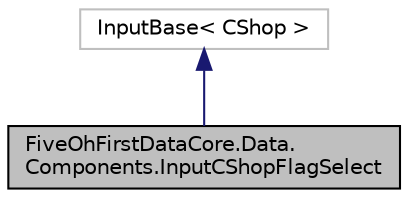 digraph "FiveOhFirstDataCore.Data.Components.InputCShopFlagSelect"
{
 // LATEX_PDF_SIZE
  edge [fontname="Helvetica",fontsize="10",labelfontname="Helvetica",labelfontsize="10"];
  node [fontname="Helvetica",fontsize="10",shape=record];
  Node1 [label="FiveOhFirstDataCore.Data.\lComponents.InputCShopFlagSelect",height=0.2,width=0.4,color="black", fillcolor="grey75", style="filled", fontcolor="black",tooltip=" "];
  Node2 -> Node1 [dir="back",color="midnightblue",fontsize="10",style="solid",fontname="Helvetica"];
  Node2 [label="InputBase\< CShop \>",height=0.2,width=0.4,color="grey75", fillcolor="white", style="filled",tooltip=" "];
}
